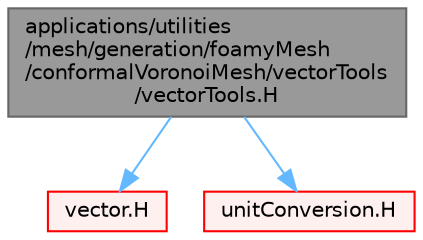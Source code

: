 digraph "applications/utilities/mesh/generation/foamyMesh/conformalVoronoiMesh/vectorTools/vectorTools.H"
{
 // LATEX_PDF_SIZE
  bgcolor="transparent";
  edge [fontname=Helvetica,fontsize=10,labelfontname=Helvetica,labelfontsize=10];
  node [fontname=Helvetica,fontsize=10,shape=box,height=0.2,width=0.4];
  Node1 [id="Node000001",label="applications/utilities\l/mesh/generation/foamyMesh\l/conformalVoronoiMesh/vectorTools\l/vectorTools.H",height=0.2,width=0.4,color="gray40", fillcolor="grey60", style="filled", fontcolor="black",tooltip=" "];
  Node1 -> Node2 [id="edge1_Node000001_Node000002",color="steelblue1",style="solid",tooltip=" "];
  Node2 [id="Node000002",label="vector.H",height=0.2,width=0.4,color="red", fillcolor="#FFF0F0", style="filled",URL="$vector_8H.html",tooltip=" "];
  Node1 -> Node79 [id="edge2_Node000001_Node000079",color="steelblue1",style="solid",tooltip=" "];
  Node79 [id="Node000079",label="unitConversion.H",height=0.2,width=0.4,color="red", fillcolor="#FFF0F0", style="filled",URL="$unitConversion_8H.html",tooltip="Unit conversion functions."];
}
